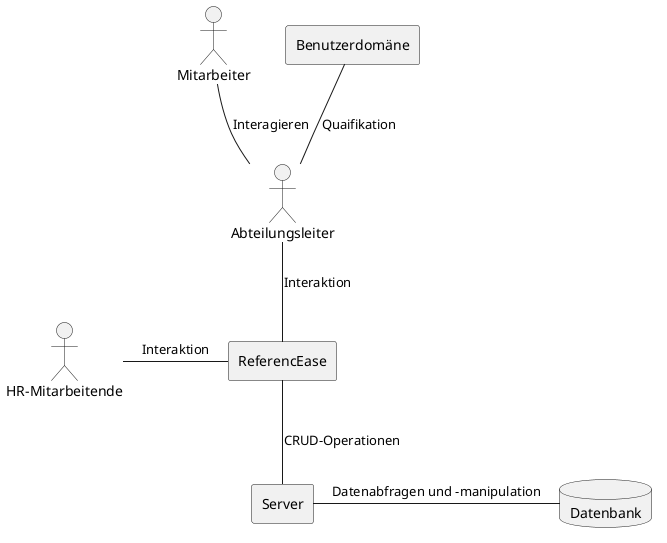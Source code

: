@startuml
skinparam packageTitleAlignment left
skinparam componentStyle rectangle

actor "HR-Mitarbeitende" as HR
actor "Abteilungsleiter" as Manager
actor "Mitarbeiter" as Employee
component "Benutzerdomäne" as UserDomain



database "Datenbank" as DB
[Server] as Server

component "ReferencEase" as App{
}

HR -r- App : Interaktion
Manager -- App : Interaktion

Employee -d- Manager : Interagieren
UserDomain -d- Manager : Quaifikation

App -- Server : CRUD-Operationen
Server -r- DB : Datenabfragen und -manipulation


@enduml